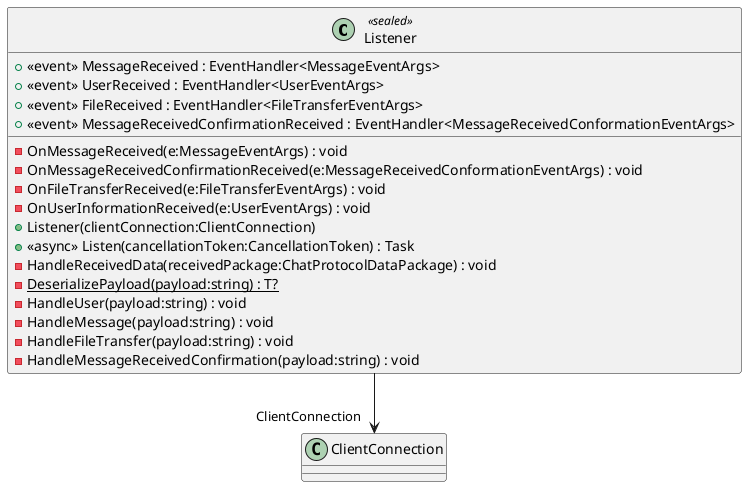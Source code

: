 @startuml
class Listener <<sealed>> {
    +  <<event>> MessageReceived : EventHandler<MessageEventArgs> 
    +  <<event>> UserReceived : EventHandler<UserEventArgs> 
    +  <<event>> FileReceived : EventHandler<FileTransferEventArgs> 
    +  <<event>> MessageReceivedConfirmationReceived : EventHandler<MessageReceivedConformationEventArgs> 
    - OnMessageReceived(e:MessageEventArgs) : void
    - OnMessageReceivedConfirmationReceived(e:MessageReceivedConformationEventArgs) : void
    - OnFileTransferReceived(e:FileTransferEventArgs) : void
    - OnUserInformationReceived(e:UserEventArgs) : void
    + Listener(clientConnection:ClientConnection)
    + <<async>> Listen(cancellationToken:CancellationToken) : Task
    - HandleReceivedData(receivedPackage:ChatProtocolDataPackage) : void
    - {static} DeserializePayload(payload:string) : T?
    - HandleUser(payload:string) : void
    - HandleMessage(payload:string) : void
    - HandleFileTransfer(payload:string) : void
    - HandleMessageReceivedConfirmation(payload:string) : void
}
Listener --> "ClientConnection" ClientConnection
@enduml
